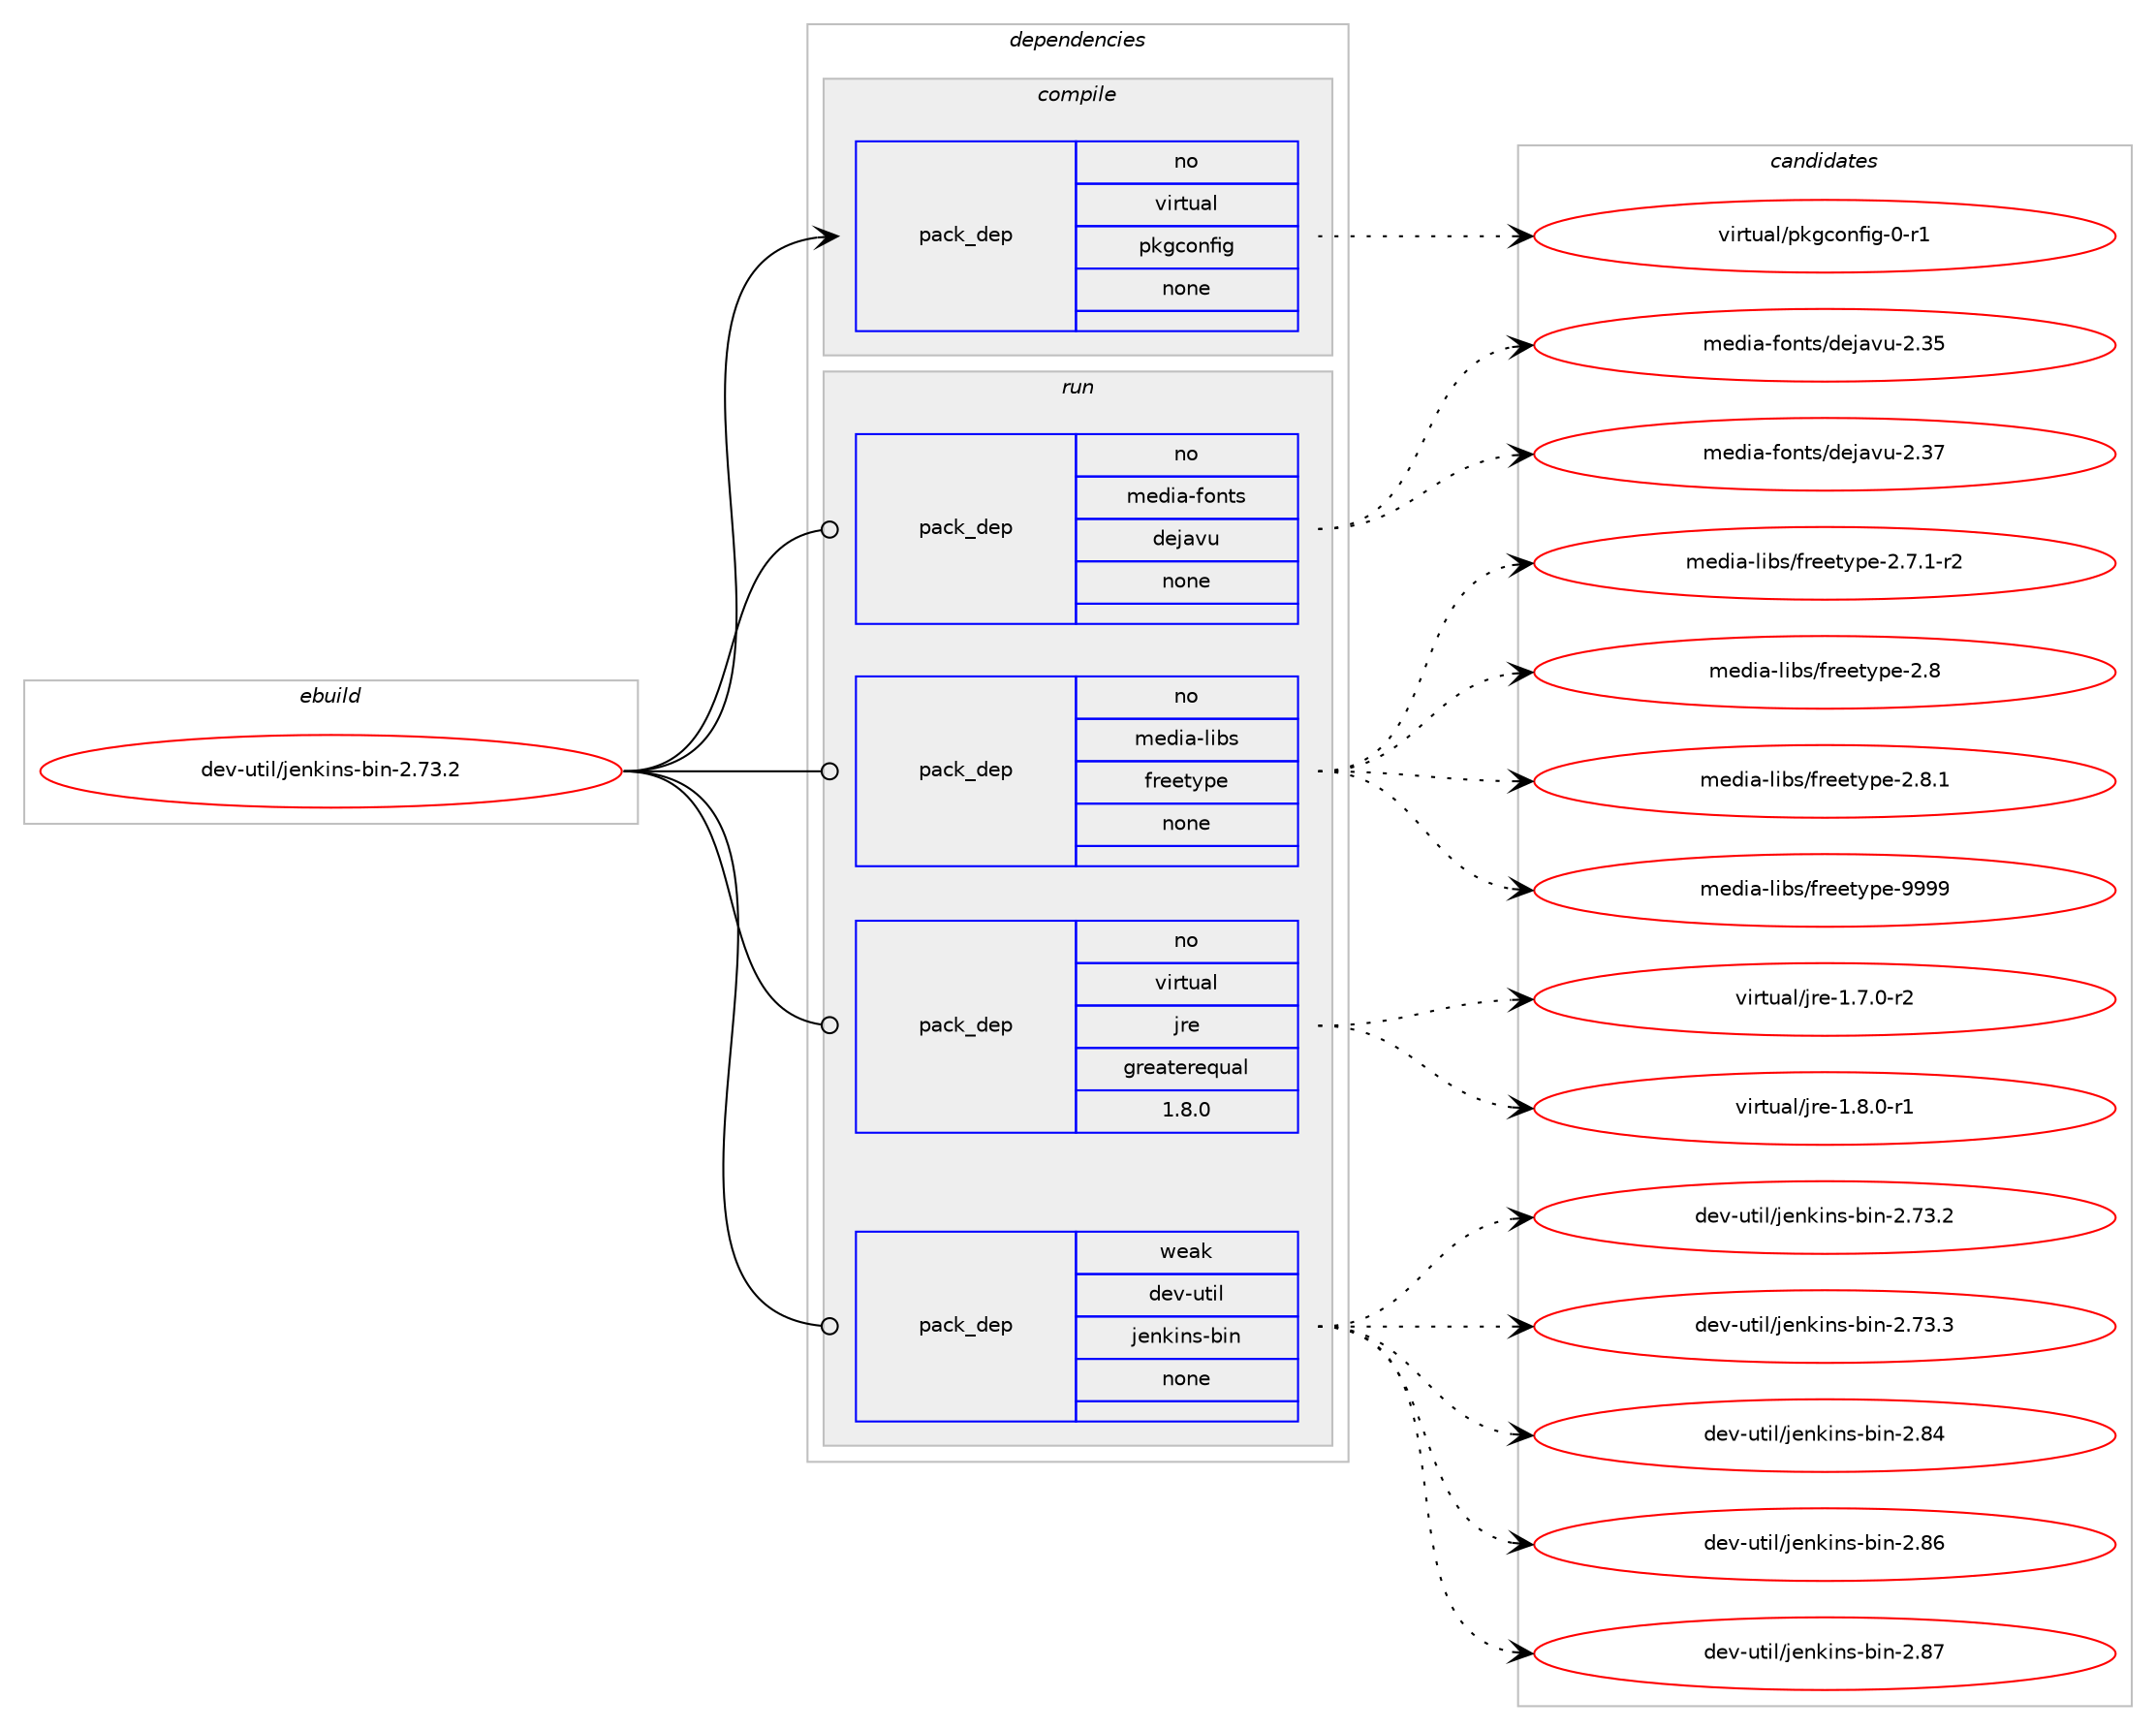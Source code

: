 digraph prolog {

# *************
# Graph options
# *************

newrank=true;
concentrate=true;
compound=true;
graph [rankdir=LR,fontname=Helvetica,fontsize=10,ranksep=1.5];#, ranksep=2.5, nodesep=0.2];
edge  [arrowhead=vee];
node  [fontname=Helvetica,fontsize=10];

# **********
# The ebuild
# **********

subgraph cluster_leftcol {
color=gray;
rank=same;
label=<<i>ebuild</i>>;
id [label="dev-util/jenkins-bin-2.73.2", color=red, width=4, href="../dev-util/jenkins-bin-2.73.2.svg"];
}

# ****************
# The dependencies
# ****************

subgraph cluster_midcol {
color=gray;
label=<<i>dependencies</i>>;
subgraph cluster_compile {
fillcolor="#eeeeee";
style=filled;
label=<<i>compile</i>>;
subgraph pack203721 {
dependency286277 [label=<<TABLE BORDER="0" CELLBORDER="1" CELLSPACING="0" CELLPADDING="4" WIDTH="220"><TR><TD ROWSPAN="6" CELLPADDING="30">pack_dep</TD></TR><TR><TD WIDTH="110">no</TD></TR><TR><TD>virtual</TD></TR><TR><TD>pkgconfig</TD></TR><TR><TD>none</TD></TR><TR><TD></TD></TR></TABLE>>, shape=none, color=blue];
}
id:e -> dependency286277:w [weight=20,style="solid",arrowhead="vee"];
}
subgraph cluster_compileandrun {
fillcolor="#eeeeee";
style=filled;
label=<<i>compile and run</i>>;
}
subgraph cluster_run {
fillcolor="#eeeeee";
style=filled;
label=<<i>run</i>>;
subgraph pack203722 {
dependency286278 [label=<<TABLE BORDER="0" CELLBORDER="1" CELLSPACING="0" CELLPADDING="4" WIDTH="220"><TR><TD ROWSPAN="6" CELLPADDING="30">pack_dep</TD></TR><TR><TD WIDTH="110">no</TD></TR><TR><TD>media-fonts</TD></TR><TR><TD>dejavu</TD></TR><TR><TD>none</TD></TR><TR><TD></TD></TR></TABLE>>, shape=none, color=blue];
}
id:e -> dependency286278:w [weight=20,style="solid",arrowhead="odot"];
subgraph pack203723 {
dependency286279 [label=<<TABLE BORDER="0" CELLBORDER="1" CELLSPACING="0" CELLPADDING="4" WIDTH="220"><TR><TD ROWSPAN="6" CELLPADDING="30">pack_dep</TD></TR><TR><TD WIDTH="110">no</TD></TR><TR><TD>media-libs</TD></TR><TR><TD>freetype</TD></TR><TR><TD>none</TD></TR><TR><TD></TD></TR></TABLE>>, shape=none, color=blue];
}
id:e -> dependency286279:w [weight=20,style="solid",arrowhead="odot"];
subgraph pack203724 {
dependency286280 [label=<<TABLE BORDER="0" CELLBORDER="1" CELLSPACING="0" CELLPADDING="4" WIDTH="220"><TR><TD ROWSPAN="6" CELLPADDING="30">pack_dep</TD></TR><TR><TD WIDTH="110">no</TD></TR><TR><TD>virtual</TD></TR><TR><TD>jre</TD></TR><TR><TD>greaterequal</TD></TR><TR><TD>1.8.0</TD></TR></TABLE>>, shape=none, color=blue];
}
id:e -> dependency286280:w [weight=20,style="solid",arrowhead="odot"];
subgraph pack203725 {
dependency286281 [label=<<TABLE BORDER="0" CELLBORDER="1" CELLSPACING="0" CELLPADDING="4" WIDTH="220"><TR><TD ROWSPAN="6" CELLPADDING="30">pack_dep</TD></TR><TR><TD WIDTH="110">weak</TD></TR><TR><TD>dev-util</TD></TR><TR><TD>jenkins-bin</TD></TR><TR><TD>none</TD></TR><TR><TD></TD></TR></TABLE>>, shape=none, color=blue];
}
id:e -> dependency286281:w [weight=20,style="solid",arrowhead="odot"];
}
}

# **************
# The candidates
# **************

subgraph cluster_choices {
rank=same;
color=gray;
label=<<i>candidates</i>>;

subgraph choice203721 {
color=black;
nodesep=1;
choice11810511411611797108471121071039911111010210510345484511449 [label="virtual/pkgconfig-0-r1", color=red, width=4,href="../virtual/pkgconfig-0-r1.svg"];
dependency286277:e -> choice11810511411611797108471121071039911111010210510345484511449:w [style=dotted,weight="100"];
}
subgraph choice203722 {
color=black;
nodesep=1;
choice109101100105974510211111011611547100101106971181174550465153 [label="media-fonts/dejavu-2.35", color=red, width=4,href="../media-fonts/dejavu-2.35.svg"];
choice109101100105974510211111011611547100101106971181174550465155 [label="media-fonts/dejavu-2.37", color=red, width=4,href="../media-fonts/dejavu-2.37.svg"];
dependency286278:e -> choice109101100105974510211111011611547100101106971181174550465153:w [style=dotted,weight="100"];
dependency286278:e -> choice109101100105974510211111011611547100101106971181174550465155:w [style=dotted,weight="100"];
}
subgraph choice203723 {
color=black;
nodesep=1;
choice109101100105974510810598115471021141011011161211121014550465546494511450 [label="media-libs/freetype-2.7.1-r2", color=red, width=4,href="../media-libs/freetype-2.7.1-r2.svg"];
choice1091011001059745108105981154710211410110111612111210145504656 [label="media-libs/freetype-2.8", color=red, width=4,href="../media-libs/freetype-2.8.svg"];
choice10910110010597451081059811547102114101101116121112101455046564649 [label="media-libs/freetype-2.8.1", color=red, width=4,href="../media-libs/freetype-2.8.1.svg"];
choice109101100105974510810598115471021141011011161211121014557575757 [label="media-libs/freetype-9999", color=red, width=4,href="../media-libs/freetype-9999.svg"];
dependency286279:e -> choice109101100105974510810598115471021141011011161211121014550465546494511450:w [style=dotted,weight="100"];
dependency286279:e -> choice1091011001059745108105981154710211410110111612111210145504656:w [style=dotted,weight="100"];
dependency286279:e -> choice10910110010597451081059811547102114101101116121112101455046564649:w [style=dotted,weight="100"];
dependency286279:e -> choice109101100105974510810598115471021141011011161211121014557575757:w [style=dotted,weight="100"];
}
subgraph choice203724 {
color=black;
nodesep=1;
choice11810511411611797108471061141014549465546484511450 [label="virtual/jre-1.7.0-r2", color=red, width=4,href="../virtual/jre-1.7.0-r2.svg"];
choice11810511411611797108471061141014549465646484511449 [label="virtual/jre-1.8.0-r1", color=red, width=4,href="../virtual/jre-1.8.0-r1.svg"];
dependency286280:e -> choice11810511411611797108471061141014549465546484511450:w [style=dotted,weight="100"];
dependency286280:e -> choice11810511411611797108471061141014549465646484511449:w [style=dotted,weight="100"];
}
subgraph choice203725 {
color=black;
nodesep=1;
choice1001011184511711610510847106101110107105110115459810511045504655514650 [label="dev-util/jenkins-bin-2.73.2", color=red, width=4,href="../dev-util/jenkins-bin-2.73.2.svg"];
choice1001011184511711610510847106101110107105110115459810511045504655514651 [label="dev-util/jenkins-bin-2.73.3", color=red, width=4,href="../dev-util/jenkins-bin-2.73.3.svg"];
choice100101118451171161051084710610111010710511011545981051104550465652 [label="dev-util/jenkins-bin-2.84", color=red, width=4,href="../dev-util/jenkins-bin-2.84.svg"];
choice100101118451171161051084710610111010710511011545981051104550465654 [label="dev-util/jenkins-bin-2.86", color=red, width=4,href="../dev-util/jenkins-bin-2.86.svg"];
choice100101118451171161051084710610111010710511011545981051104550465655 [label="dev-util/jenkins-bin-2.87", color=red, width=4,href="../dev-util/jenkins-bin-2.87.svg"];
dependency286281:e -> choice1001011184511711610510847106101110107105110115459810511045504655514650:w [style=dotted,weight="100"];
dependency286281:e -> choice1001011184511711610510847106101110107105110115459810511045504655514651:w [style=dotted,weight="100"];
dependency286281:e -> choice100101118451171161051084710610111010710511011545981051104550465652:w [style=dotted,weight="100"];
dependency286281:e -> choice100101118451171161051084710610111010710511011545981051104550465654:w [style=dotted,weight="100"];
dependency286281:e -> choice100101118451171161051084710610111010710511011545981051104550465655:w [style=dotted,weight="100"];
}
}

}
